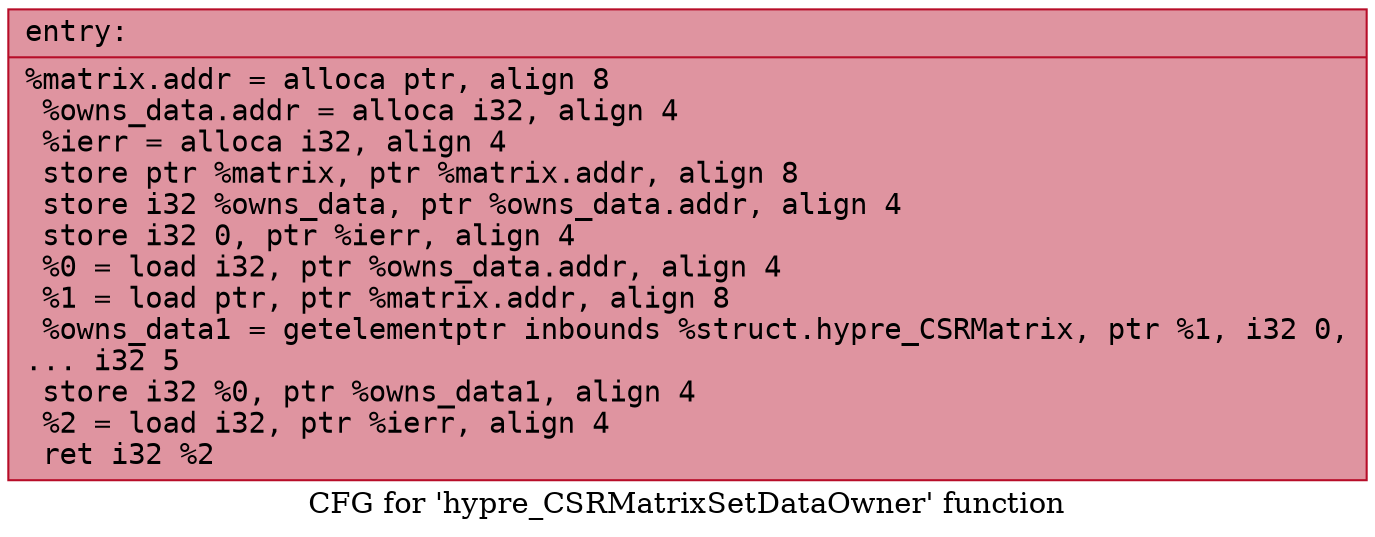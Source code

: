 digraph "CFG for 'hypre_CSRMatrixSetDataOwner' function" {
	label="CFG for 'hypre_CSRMatrixSetDataOwner' function";

	Node0x558241d17d40 [shape=record,color="#b70d28ff", style=filled, fillcolor="#b70d2870" fontname="Courier",label="{entry:\l|  %matrix.addr = alloca ptr, align 8\l  %owns_data.addr = alloca i32, align 4\l  %ierr = alloca i32, align 4\l  store ptr %matrix, ptr %matrix.addr, align 8\l  store i32 %owns_data, ptr %owns_data.addr, align 4\l  store i32 0, ptr %ierr, align 4\l  %0 = load i32, ptr %owns_data.addr, align 4\l  %1 = load ptr, ptr %matrix.addr, align 8\l  %owns_data1 = getelementptr inbounds %struct.hypre_CSRMatrix, ptr %1, i32 0,\l... i32 5\l  store i32 %0, ptr %owns_data1, align 4\l  %2 = load i32, ptr %ierr, align 4\l  ret i32 %2\l}"];
}
